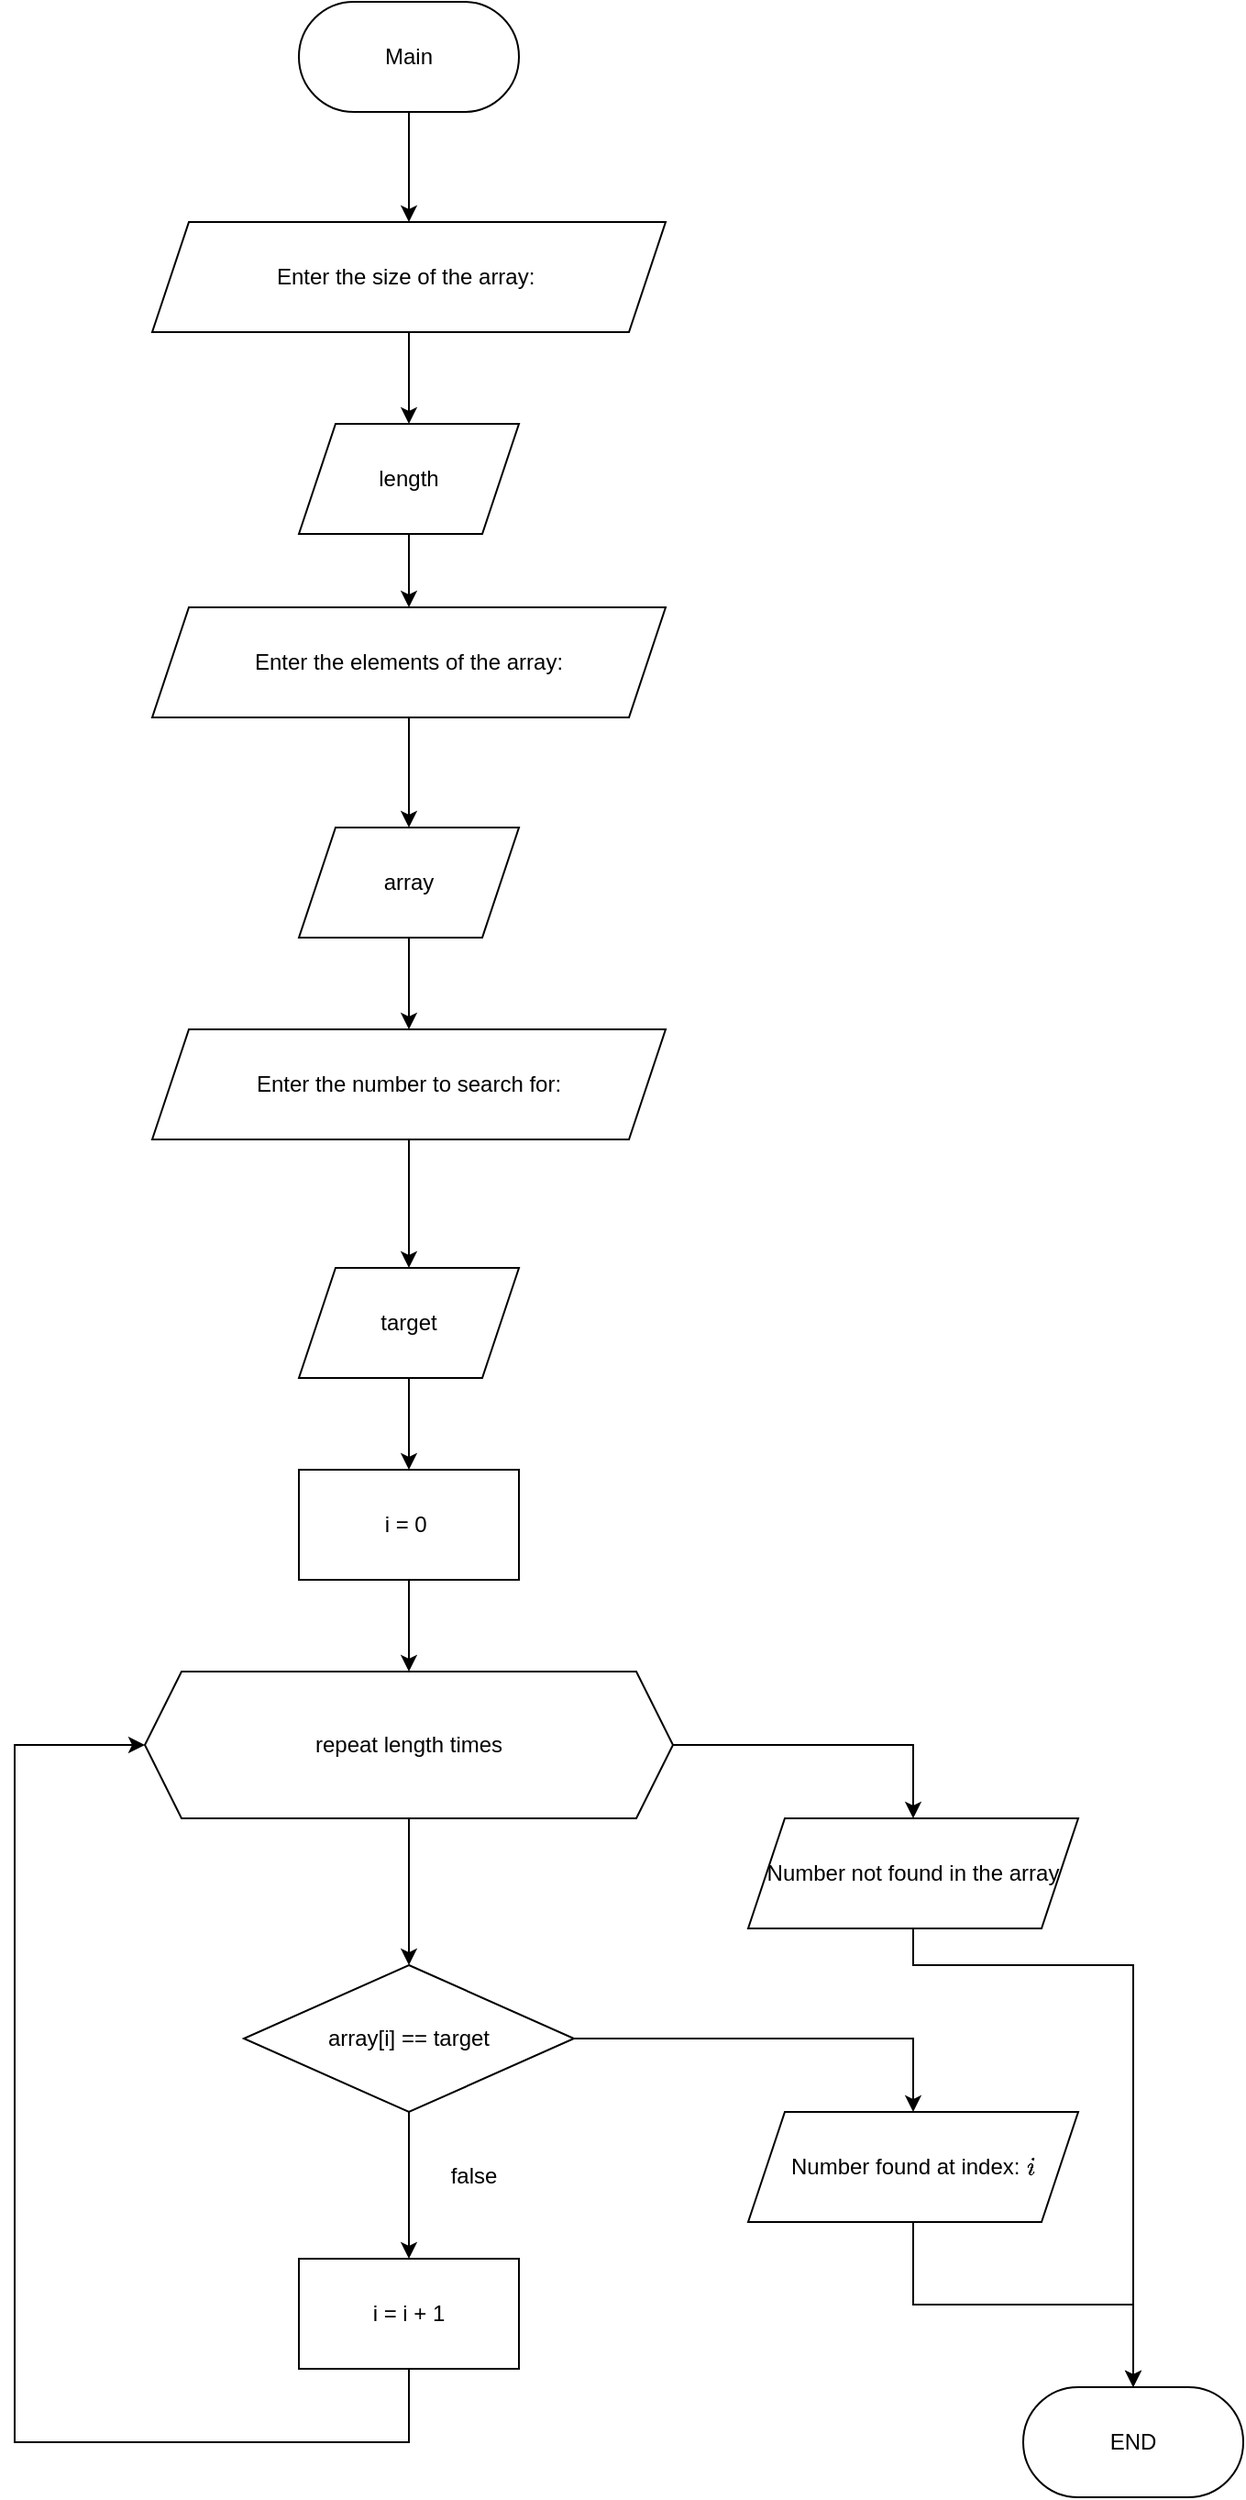 <mxfile version="26.2.2">
  <diagram name="Page-1" id="MenAG_J8htIQKPgtvzIw">
    <mxGraphModel dx="898" dy="411" grid="1" gridSize="10" guides="1" tooltips="1" connect="1" arrows="1" fold="1" page="1" pageScale="1" pageWidth="850" pageHeight="1100" math="0" shadow="0">
      <root>
        <mxCell id="0" />
        <mxCell id="1" parent="0" />
        <mxCell id="TQkRK-5CXeIkxpvbA-wd-3" value="" style="edgeStyle=orthogonalEdgeStyle;rounded=0;orthogonalLoop=1;jettySize=auto;html=1;" edge="1" parent="1" source="TQkRK-5CXeIkxpvbA-wd-1" target="TQkRK-5CXeIkxpvbA-wd-2">
          <mxGeometry relative="1" as="geometry" />
        </mxCell>
        <mxCell id="TQkRK-5CXeIkxpvbA-wd-1" value="Main" style="rounded=1;whiteSpace=wrap;html=1;arcSize=50;" vertex="1" parent="1">
          <mxGeometry x="278" y="50" width="120" height="60" as="geometry" />
        </mxCell>
        <mxCell id="TQkRK-5CXeIkxpvbA-wd-5" value="" style="edgeStyle=orthogonalEdgeStyle;rounded=0;orthogonalLoop=1;jettySize=auto;html=1;" edge="1" parent="1" source="TQkRK-5CXeIkxpvbA-wd-2" target="TQkRK-5CXeIkxpvbA-wd-4">
          <mxGeometry relative="1" as="geometry" />
        </mxCell>
        <mxCell id="TQkRK-5CXeIkxpvbA-wd-2" value="Enter the size of the array:&amp;nbsp;" style="shape=parallelogram;perimeter=parallelogramPerimeter;whiteSpace=wrap;html=1;fixedSize=1;" vertex="1" parent="1">
          <mxGeometry x="198" y="170" width="280" height="60" as="geometry" />
        </mxCell>
        <mxCell id="TQkRK-5CXeIkxpvbA-wd-8" value="" style="edgeStyle=orthogonalEdgeStyle;rounded=0;orthogonalLoop=1;jettySize=auto;html=1;" edge="1" parent="1" source="TQkRK-5CXeIkxpvbA-wd-4" target="TQkRK-5CXeIkxpvbA-wd-6">
          <mxGeometry relative="1" as="geometry" />
        </mxCell>
        <mxCell id="TQkRK-5CXeIkxpvbA-wd-4" value="length" style="shape=parallelogram;perimeter=parallelogramPerimeter;whiteSpace=wrap;html=1;fixedSize=1;" vertex="1" parent="1">
          <mxGeometry x="278" y="280" width="120" height="60" as="geometry" />
        </mxCell>
        <mxCell id="TQkRK-5CXeIkxpvbA-wd-9" value="" style="edgeStyle=orthogonalEdgeStyle;rounded=0;orthogonalLoop=1;jettySize=auto;html=1;" edge="1" parent="1" source="TQkRK-5CXeIkxpvbA-wd-6" target="TQkRK-5CXeIkxpvbA-wd-7">
          <mxGeometry relative="1" as="geometry" />
        </mxCell>
        <mxCell id="TQkRK-5CXeIkxpvbA-wd-6" value="Enter the elements of the array:" style="shape=parallelogram;perimeter=parallelogramPerimeter;whiteSpace=wrap;html=1;fixedSize=1;" vertex="1" parent="1">
          <mxGeometry x="198" y="380" width="280" height="60" as="geometry" />
        </mxCell>
        <mxCell id="TQkRK-5CXeIkxpvbA-wd-13" value="" style="edgeStyle=orthogonalEdgeStyle;rounded=0;orthogonalLoop=1;jettySize=auto;html=1;" edge="1" parent="1" source="TQkRK-5CXeIkxpvbA-wd-7" target="TQkRK-5CXeIkxpvbA-wd-11">
          <mxGeometry relative="1" as="geometry" />
        </mxCell>
        <mxCell id="TQkRK-5CXeIkxpvbA-wd-7" value="array" style="shape=parallelogram;perimeter=parallelogramPerimeter;whiteSpace=wrap;html=1;fixedSize=1;" vertex="1" parent="1">
          <mxGeometry x="278" y="500" width="120" height="60" as="geometry" />
        </mxCell>
        <mxCell id="TQkRK-5CXeIkxpvbA-wd-10" value="" style="edgeStyle=orthogonalEdgeStyle;rounded=0;orthogonalLoop=1;jettySize=auto;html=1;" edge="1" parent="1" source="TQkRK-5CXeIkxpvbA-wd-11" target="TQkRK-5CXeIkxpvbA-wd-12">
          <mxGeometry relative="1" as="geometry" />
        </mxCell>
        <mxCell id="TQkRK-5CXeIkxpvbA-wd-11" value="Enter the number to search for:" style="shape=parallelogram;perimeter=parallelogramPerimeter;whiteSpace=wrap;html=1;fixedSize=1;" vertex="1" parent="1">
          <mxGeometry x="198" y="610" width="280" height="60" as="geometry" />
        </mxCell>
        <mxCell id="TQkRK-5CXeIkxpvbA-wd-16" style="edgeStyle=orthogonalEdgeStyle;rounded=0;orthogonalLoop=1;jettySize=auto;html=1;" edge="1" parent="1" source="TQkRK-5CXeIkxpvbA-wd-12" target="TQkRK-5CXeIkxpvbA-wd-14">
          <mxGeometry relative="1" as="geometry" />
        </mxCell>
        <mxCell id="TQkRK-5CXeIkxpvbA-wd-12" value="target" style="shape=parallelogram;perimeter=parallelogramPerimeter;whiteSpace=wrap;html=1;fixedSize=1;" vertex="1" parent="1">
          <mxGeometry x="278" y="740" width="120" height="60" as="geometry" />
        </mxCell>
        <mxCell id="TQkRK-5CXeIkxpvbA-wd-19" style="edgeStyle=orthogonalEdgeStyle;rounded=0;orthogonalLoop=1;jettySize=auto;html=1;" edge="1" parent="1" source="TQkRK-5CXeIkxpvbA-wd-14" target="TQkRK-5CXeIkxpvbA-wd-17">
          <mxGeometry relative="1" as="geometry" />
        </mxCell>
        <mxCell id="TQkRK-5CXeIkxpvbA-wd-14" value="i = 0&amp;nbsp;" style="rounded=0;whiteSpace=wrap;html=1;" vertex="1" parent="1">
          <mxGeometry x="278" y="850" width="120" height="60" as="geometry" />
        </mxCell>
        <mxCell id="TQkRK-5CXeIkxpvbA-wd-21" style="edgeStyle=orthogonalEdgeStyle;rounded=0;orthogonalLoop=1;jettySize=auto;html=1;" edge="1" parent="1" source="TQkRK-5CXeIkxpvbA-wd-17" target="TQkRK-5CXeIkxpvbA-wd-20">
          <mxGeometry relative="1" as="geometry" />
        </mxCell>
        <mxCell id="TQkRK-5CXeIkxpvbA-wd-29" style="edgeStyle=orthogonalEdgeStyle;rounded=0;orthogonalLoop=1;jettySize=auto;html=1;entryX=0.5;entryY=0;entryDx=0;entryDy=0;" edge="1" parent="1" source="TQkRK-5CXeIkxpvbA-wd-17" target="TQkRK-5CXeIkxpvbA-wd-28">
          <mxGeometry relative="1" as="geometry" />
        </mxCell>
        <mxCell id="TQkRK-5CXeIkxpvbA-wd-17" value="repeat length times" style="shape=hexagon;perimeter=hexagonPerimeter2;whiteSpace=wrap;html=1;fixedSize=1;" vertex="1" parent="1">
          <mxGeometry x="194" y="960" width="288" height="80" as="geometry" />
        </mxCell>
        <mxCell id="TQkRK-5CXeIkxpvbA-wd-23" style="edgeStyle=orthogonalEdgeStyle;rounded=0;orthogonalLoop=1;jettySize=auto;html=1;" edge="1" parent="1" source="TQkRK-5CXeIkxpvbA-wd-20" target="TQkRK-5CXeIkxpvbA-wd-22">
          <mxGeometry relative="1" as="geometry" />
        </mxCell>
        <mxCell id="TQkRK-5CXeIkxpvbA-wd-27" style="edgeStyle=orthogonalEdgeStyle;rounded=0;orthogonalLoop=1;jettySize=auto;html=1;entryX=0.5;entryY=0;entryDx=0;entryDy=0;" edge="1" parent="1" source="TQkRK-5CXeIkxpvbA-wd-20" target="TQkRK-5CXeIkxpvbA-wd-26">
          <mxGeometry relative="1" as="geometry" />
        </mxCell>
        <mxCell id="TQkRK-5CXeIkxpvbA-wd-20" value="array[i] == target" style="rhombus;whiteSpace=wrap;html=1;" vertex="1" parent="1">
          <mxGeometry x="248" y="1120" width="180" height="80" as="geometry" />
        </mxCell>
        <mxCell id="TQkRK-5CXeIkxpvbA-wd-24" style="edgeStyle=orthogonalEdgeStyle;rounded=0;orthogonalLoop=1;jettySize=auto;html=1;entryX=0;entryY=0.5;entryDx=0;entryDy=0;" edge="1" parent="1" source="TQkRK-5CXeIkxpvbA-wd-22" target="TQkRK-5CXeIkxpvbA-wd-17">
          <mxGeometry relative="1" as="geometry">
            <Array as="points">
              <mxPoint x="338" y="1380" />
              <mxPoint x="123" y="1380" />
              <mxPoint x="123" y="1000" />
            </Array>
          </mxGeometry>
        </mxCell>
        <mxCell id="TQkRK-5CXeIkxpvbA-wd-22" value="i = i + 1" style="rounded=0;whiteSpace=wrap;html=1;" vertex="1" parent="1">
          <mxGeometry x="278" y="1280" width="120" height="60" as="geometry" />
        </mxCell>
        <mxCell id="TQkRK-5CXeIkxpvbA-wd-25" value="false" style="text;html=1;align=center;verticalAlign=middle;resizable=0;points=[];autosize=1;strokeColor=none;fillColor=none;" vertex="1" parent="1">
          <mxGeometry x="348" y="1220" width="50" height="30" as="geometry" />
        </mxCell>
        <mxCell id="TQkRK-5CXeIkxpvbA-wd-32" style="edgeStyle=orthogonalEdgeStyle;rounded=0;orthogonalLoop=1;jettySize=auto;html=1;" edge="1" parent="1" source="TQkRK-5CXeIkxpvbA-wd-26" target="TQkRK-5CXeIkxpvbA-wd-30">
          <mxGeometry relative="1" as="geometry" />
        </mxCell>
        <mxCell id="TQkRK-5CXeIkxpvbA-wd-26" value="Number found at index: `i`" style="shape=parallelogram;perimeter=parallelogramPerimeter;whiteSpace=wrap;html=1;fixedSize=1;" vertex="1" parent="1">
          <mxGeometry x="523" y="1200" width="180" height="60" as="geometry" />
        </mxCell>
        <mxCell id="TQkRK-5CXeIkxpvbA-wd-31" style="edgeStyle=orthogonalEdgeStyle;rounded=0;orthogonalLoop=1;jettySize=auto;html=1;" edge="1" parent="1" source="TQkRK-5CXeIkxpvbA-wd-28" target="TQkRK-5CXeIkxpvbA-wd-30">
          <mxGeometry relative="1" as="geometry">
            <Array as="points">
              <mxPoint x="613" y="1120" />
              <mxPoint x="733" y="1120" />
            </Array>
          </mxGeometry>
        </mxCell>
        <mxCell id="TQkRK-5CXeIkxpvbA-wd-28" value="Number not found in the array" style="shape=parallelogram;perimeter=parallelogramPerimeter;whiteSpace=wrap;html=1;fixedSize=1;" vertex="1" parent="1">
          <mxGeometry x="523" y="1040" width="180" height="60" as="geometry" />
        </mxCell>
        <mxCell id="TQkRK-5CXeIkxpvbA-wd-30" value="END" style="rounded=1;whiteSpace=wrap;html=1;arcSize=50;" vertex="1" parent="1">
          <mxGeometry x="673" y="1350" width="120" height="60" as="geometry" />
        </mxCell>
      </root>
    </mxGraphModel>
  </diagram>
</mxfile>
